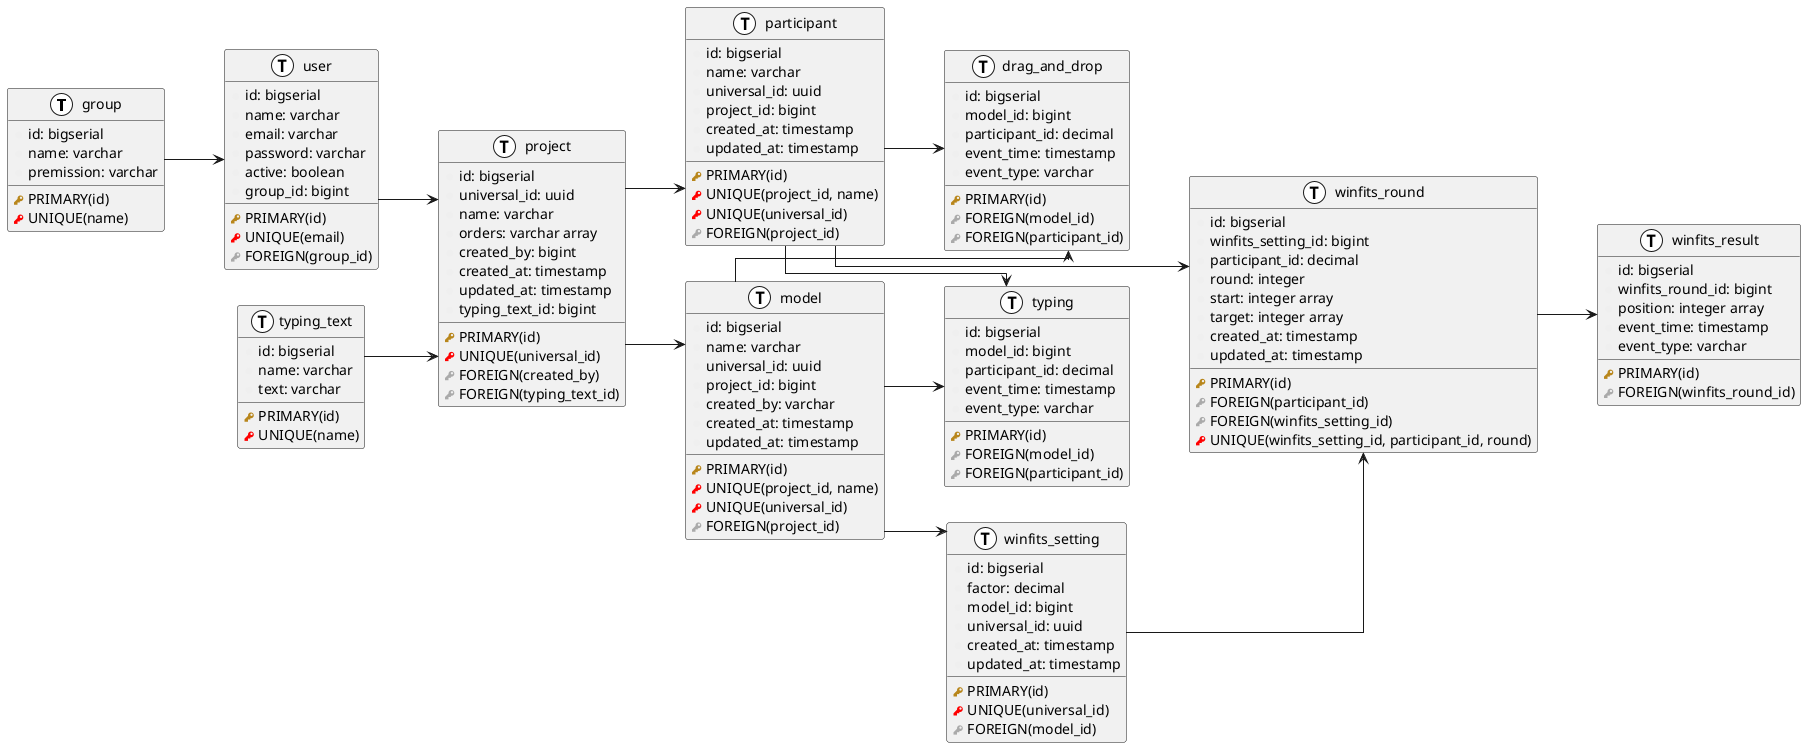 @startuml

left to right direction
skinparam roundcorner 5
skinparam linetype ortho
skinparam shadowing false
skinparam handwritten false

!define primary_key(x) <b><color:#b8861b><&key></color> x</b>
!define foreign_key(x) <color:#aaaaaa><&key></color> x
!define unique_key(x) <color:#000000><&key></color> x
!define column(x) <color:#efefef><&media-record></color> x
!define table(x) entity x << (T, white) >>
!define unique_key(x) <color:#000000><&key></color> x

table( group ) {
    column( id ): bigserial
    column( name ): varchar
    column( premission ): varchar
    <color:#b8861b><&key></color> PRIMARY(id)
    <color:red><&key></color> UNIQUE(name)
}

table( user ) {
    column( id ): bigserial
    column( name ): varchar
    column( email ): varchar
    column( password ): varchar
    column( active ): boolean
    column( group_id ): bigint

    <color:#b8861b><&key></color> PRIMARY(id)
    <color:red><&key></color> UNIQUE(email)
    <color:#aaaaaa><&key></color> FOREIGN(group_id)
}

table( project ) {
    column( id ): bigserial
    column( universal_id ): uuid
    column( name ): varchar
    column( orders ): varchar array
    column( created_by ): bigint
    column( created_at ): timestamp
    column( updated_at ): timestamp
    column( typing_text_id ): bigint

    <color:#b8861b><&key></color> PRIMARY(id)
    <color:red><&key></color> UNIQUE(universal_id)
    <color:#aaaaaa><&key></color> FOREIGN(created_by)
    <color:#aaaaaa><&key></color> FOREIGN(typing_text_id)
}

table( model ) {
    column( id ): bigserial
    column( name ): varchar
    column( universal_id ): uuid
    column( project_id ): bigint
    column( created_by ): varchar
    column( created_at ): timestamp
    column( updated_at ): timestamp

    <color:#b8861b><&key></color> PRIMARY(id)
    <color:red><&key></color> UNIQUE(project_id, name)
    <color:red><&key></color> UNIQUE(universal_id)
    <color:#aaaaaa><&key></color> FOREIGN(project_id)
}

table( participant ) {
    column( id ): bigserial
    column( name ): varchar
    column( universal_id ): uuid
    column( project_id ): bigint
    column( created_at ): timestamp
    column( updated_at ): timestamp

    <color:#b8861b><&key></color> PRIMARY(id)
    <color:red><&key></color> UNIQUE(project_id, name)
    <color:red><&key></color> UNIQUE(universal_id)
    <color:#aaaaaa><&key></color> FOREIGN(project_id)
}

table( winfits_setting ) {
    column( id ): bigserial
    column( factor ): decimal
    column( model_id ): bigint
    column( universal_id ): uuid
    column( created_at ): timestamp
    column( updated_at ): timestamp

    <color:#b8861b><&key></color> PRIMARY(id)
    <color:red><&key></color> UNIQUE(universal_id)
    <color:#aaaaaa><&key></color> FOREIGN(model_id)
}

table( winfits_round ) {
    column( id ): bigserial
    column( winfits_setting_id ): bigint
    column( participant_id ): decimal
    column( round ): integer
    column( start ): integer array
    column( target ): integer array
    column( created_at ): timestamp
    column( updated_at ): timestamp

    <color:#b8861b><&key></color> PRIMARY(id)
    <color:#aaaaaa><&key></color> FOREIGN(participant_id)
    <color:#aaaaaa><&key></color> FOREIGN(winfits_setting_id)
    <color:red><&key></color> UNIQUE(winfits_setting_id, participant_id, round)
}

table( winfits_result ) {
    column( id ): bigserial
    column( winfits_round_id ): bigint
    column( position ): integer array
    column( event_time ): timestamp
    column( event_type ): varchar

    <color:#b8861b><&key></color> PRIMARY(id)
    <color:#aaaaaa><&key></color> FOREIGN(winfits_round_id)
}

table( drag_and_drop ) {
    column( id ): bigserial
    column( model_id ): bigint
    column( participant_id ): decimal
    column( event_time ): timestamp
    column( event_type ): varchar

    <color:#b8861b><&key></color> PRIMARY(id)
    <color:#aaaaaa><&key></color> FOREIGN(model_id)
    <color:#aaaaaa><&key></color> FOREIGN(participant_id)
}

table( typing_text ) {
    column( id ): bigserial
    column( name ): varchar
    column( text ): varchar

    <color:#b8861b><&key></color> PRIMARY(id)
    <color:red><&key></color> UNIQUE(name)
}


table( typing ) {
    column( id ): bigserial
    column( model_id ): bigint
    column( participant_id ): decimal
    column( event_time ): timestamp
    column( event_type ): varchar

    <color:#b8861b><&key></color> PRIMARY(id)
    <color:#aaaaaa><&key></color> FOREIGN(model_id)
    <color:#aaaaaa><&key></color> FOREIGN(participant_id)
}

group --> user

typing_text --> project
user --> project
project --> model
project --> participant

model --> winfits_setting
model --> drag_and_drop
model --> typing

participant --> winfits_round
participant --> drag_and_drop
participant --> typing

winfits_setting --> winfits_round
winfits_round --> winfits_result
@enduml